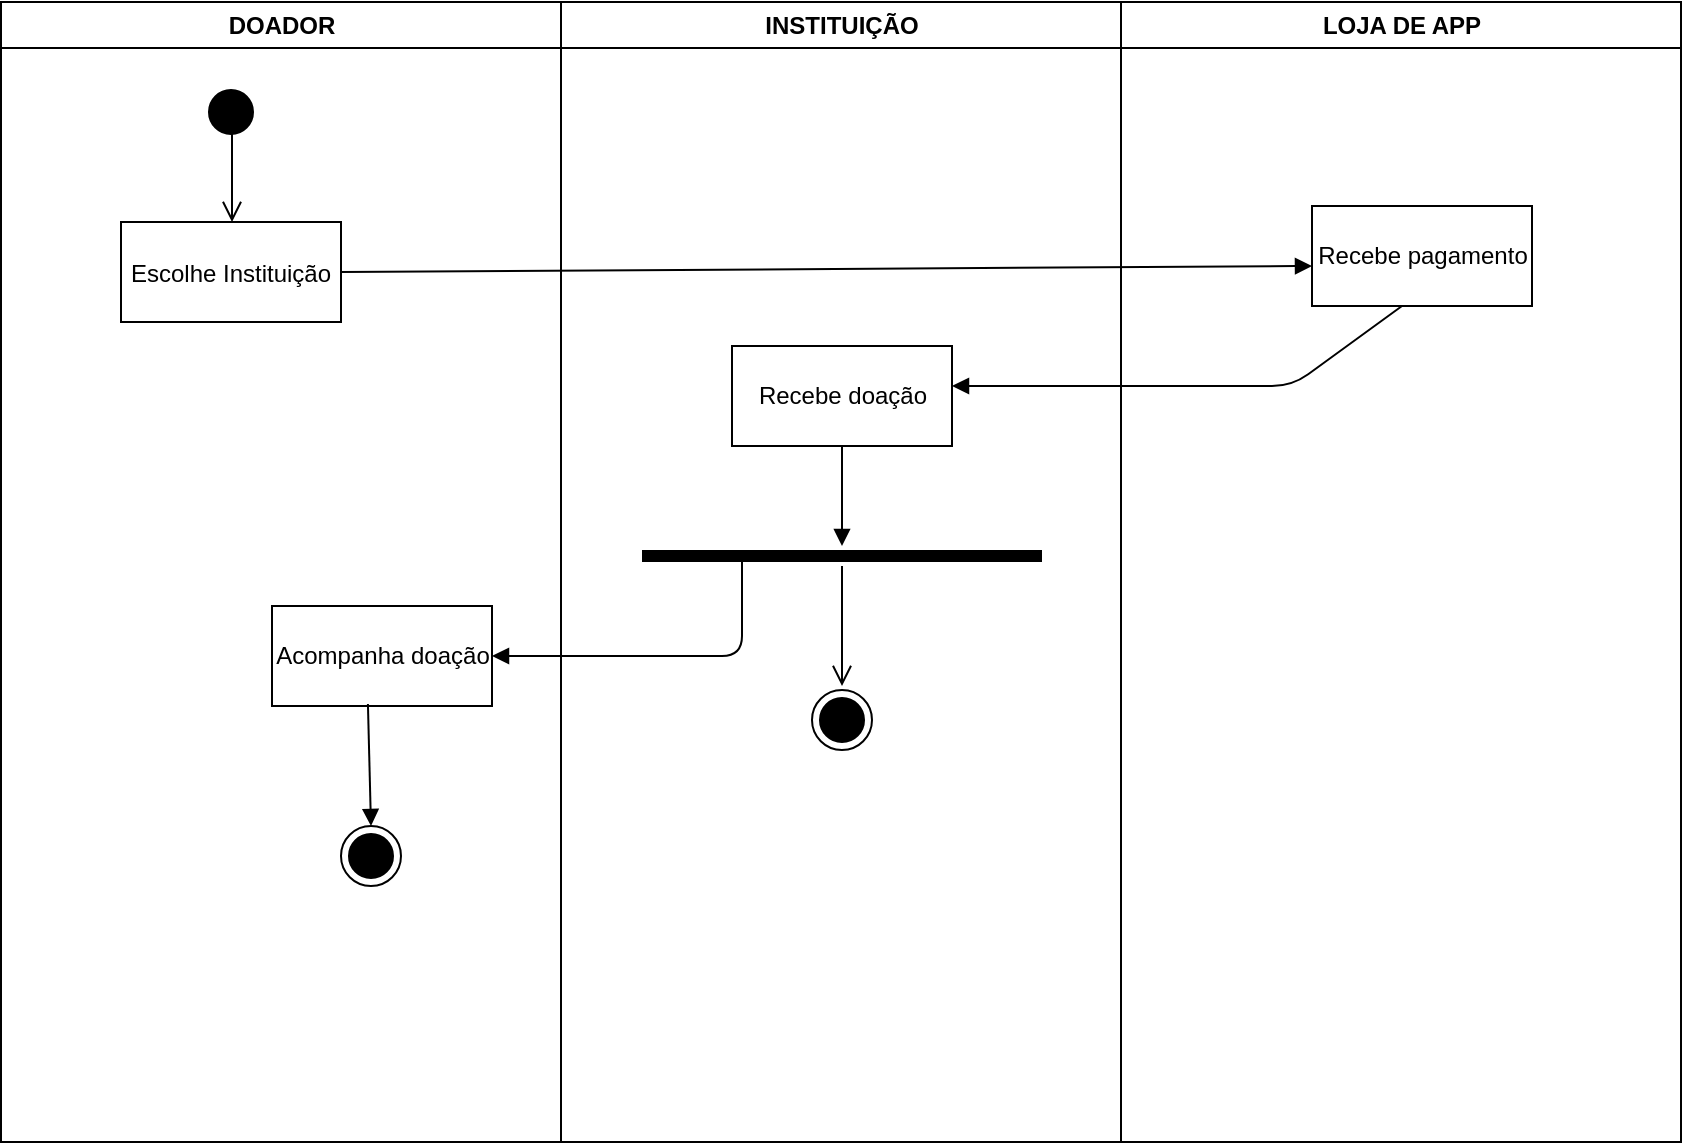 <mxfile version="15.2.7" type="device"><diagram name="Page-1" id="e7e014a7-5840-1c2e-5031-d8a46d1fe8dd"><mxGraphModel dx="852" dy="494" grid="1" gridSize="10" guides="1" tooltips="1" connect="1" arrows="1" fold="1" page="1" pageScale="1" pageWidth="1169" pageHeight="826" background="none" math="0" shadow="0"><root><mxCell id="0"/><mxCell id="1" parent="0"/><mxCell id="2" value="DOADOR" style="swimlane;whiteSpace=wrap;startSize=23;" parent="1" vertex="1"><mxGeometry x="164.5" y="128" width="280" height="570" as="geometry"/></mxCell><mxCell id="5" value="" style="ellipse;shape=startState;fillColor=#000000;strokeColor=#000000;" parent="2" vertex="1"><mxGeometry x="100" y="40" width="30" height="30" as="geometry"/></mxCell><mxCell id="6" value="" style="edgeStyle=elbowEdgeStyle;elbow=horizontal;verticalAlign=bottom;endArrow=open;endSize=8;strokeColor=#000000;endFill=1;rounded=0" parent="2" target="7" edge="1"><mxGeometry x="100" y="40" as="geometry"><mxPoint x="115" y="110" as="targetPoint"/><mxPoint x="115.5" y="55" as="sourcePoint"/></mxGeometry></mxCell><mxCell id="7" value="Escolhe Instituição" style="" parent="2" vertex="1"><mxGeometry x="60" y="110" width="110" height="50" as="geometry"/></mxCell><mxCell id="w_AhUcgRaWsFjBDXHGzQ-57" value="Acompanha doação" style="html=1;" vertex="1" parent="2"><mxGeometry x="135.5" y="302" width="110" height="50" as="geometry"/></mxCell><mxCell id="w_AhUcgRaWsFjBDXHGzQ-61" value="" style="ellipse;html=1;shape=endState;fillColor=#000000;strokeColor=#000000;" vertex="1" parent="2"><mxGeometry x="170" y="412" width="30" height="30" as="geometry"/></mxCell><mxCell id="w_AhUcgRaWsFjBDXHGzQ-60" value="" style="html=1;verticalAlign=bottom;endArrow=block;strokeColor=#000000;exitX=0.436;exitY=0.98;exitDx=0;exitDy=0;exitPerimeter=0;entryX=0.5;entryY=0;entryDx=0;entryDy=0;" edge="1" parent="2" source="w_AhUcgRaWsFjBDXHGzQ-57" target="w_AhUcgRaWsFjBDXHGzQ-61"><mxGeometry width="80" relative="1" as="geometry"><mxPoint x="505.5" y="332" as="sourcePoint"/><mxPoint x="183.5" y="402" as="targetPoint"/></mxGeometry></mxCell><mxCell id="3" value="INSTITUIÇÃO" style="swimlane;whiteSpace=wrap" parent="1" vertex="1"><mxGeometry x="444.5" y="128" width="280" height="570" as="geometry"/></mxCell><mxCell id="w_AhUcgRaWsFjBDXHGzQ-45" value="Recebe doação" style="html=1;" vertex="1" parent="3"><mxGeometry x="85.5" y="172" width="110" height="50" as="geometry"/></mxCell><mxCell id="w_AhUcgRaWsFjBDXHGzQ-50" value="" style="ellipse;html=1;shape=endState;fillColor=#000000;strokeColor=#000000;" vertex="1" parent="3"><mxGeometry x="125.5" y="344" width="30" height="30" as="geometry"/></mxCell><mxCell id="w_AhUcgRaWsFjBDXHGzQ-55" value="" style="shape=line;html=1;strokeWidth=6;strokeColor=#000000;" vertex="1" parent="3"><mxGeometry x="40.5" y="272" width="200" height="10" as="geometry"/></mxCell><mxCell id="w_AhUcgRaWsFjBDXHGzQ-56" value="" style="edgeStyle=orthogonalEdgeStyle;html=1;verticalAlign=bottom;endArrow=open;endSize=8;strokeColor=#000000;" edge="1" source="w_AhUcgRaWsFjBDXHGzQ-55" parent="3"><mxGeometry relative="1" as="geometry"><mxPoint x="140.5" y="342" as="targetPoint"/></mxGeometry></mxCell><mxCell id="4" value="LOJA DE APP" style="swimlane;whiteSpace=wrap" parent="1" vertex="1"><mxGeometry x="724.5" y="128" width="280" height="570" as="geometry"/></mxCell><mxCell id="w_AhUcgRaWsFjBDXHGzQ-43" value="Recebe pagamento" style="html=1;" vertex="1" parent="4"><mxGeometry x="95.5" y="102" width="110" height="50" as="geometry"/></mxCell><mxCell id="w_AhUcgRaWsFjBDXHGzQ-42" value="" style="html=1;verticalAlign=bottom;endArrow=block;exitX=1;exitY=0.5;exitDx=0;exitDy=0;" edge="1" parent="1" source="7"><mxGeometry x="0.053" y="1" width="80" relative="1" as="geometry"><mxPoint x="430" y="260" as="sourcePoint"/><mxPoint x="820" y="260" as="targetPoint"/><mxPoint as="offset"/></mxGeometry></mxCell><mxCell id="w_AhUcgRaWsFjBDXHGzQ-44" value="" style="html=1;verticalAlign=bottom;endArrow=block;exitX=0.409;exitY=1;exitDx=0;exitDy=0;exitPerimeter=0;entryX=1;entryY=0.4;entryDx=0;entryDy=0;entryPerimeter=0;" edge="1" parent="1" source="w_AhUcgRaWsFjBDXHGzQ-43" target="w_AhUcgRaWsFjBDXHGzQ-45"><mxGeometry width="80" relative="1" as="geometry"><mxPoint x="670" y="260" as="sourcePoint"/><mxPoint x="670" y="320" as="targetPoint"/><Array as="points"><mxPoint x="810" y="320"/></Array></mxGeometry></mxCell><mxCell id="w_AhUcgRaWsFjBDXHGzQ-58" value="" style="html=1;verticalAlign=bottom;endArrow=block;exitX=0.5;exitY=1;exitDx=0;exitDy=0;" edge="1" parent="1" source="w_AhUcgRaWsFjBDXHGzQ-45"><mxGeometry width="80" relative="1" as="geometry"><mxPoint x="670" y="560" as="sourcePoint"/><mxPoint x="585" y="400" as="targetPoint"/></mxGeometry></mxCell><mxCell id="w_AhUcgRaWsFjBDXHGzQ-59" value="" style="html=1;verticalAlign=bottom;endArrow=block;exitX=0.25;exitY=0.5;exitDx=0;exitDy=0;exitPerimeter=0;entryX=1;entryY=0.5;entryDx=0;entryDy=0;" edge="1" parent="1" source="w_AhUcgRaWsFjBDXHGzQ-55" target="w_AhUcgRaWsFjBDXHGzQ-57"><mxGeometry x="1" y="-85" width="80" relative="1" as="geometry"><mxPoint x="670" y="560" as="sourcePoint"/><mxPoint x="535" y="460" as="targetPoint"/><Array as="points"><mxPoint x="535" y="455"/></Array><mxPoint as="offset"/></mxGeometry></mxCell></root></mxGraphModel></diagram></mxfile>